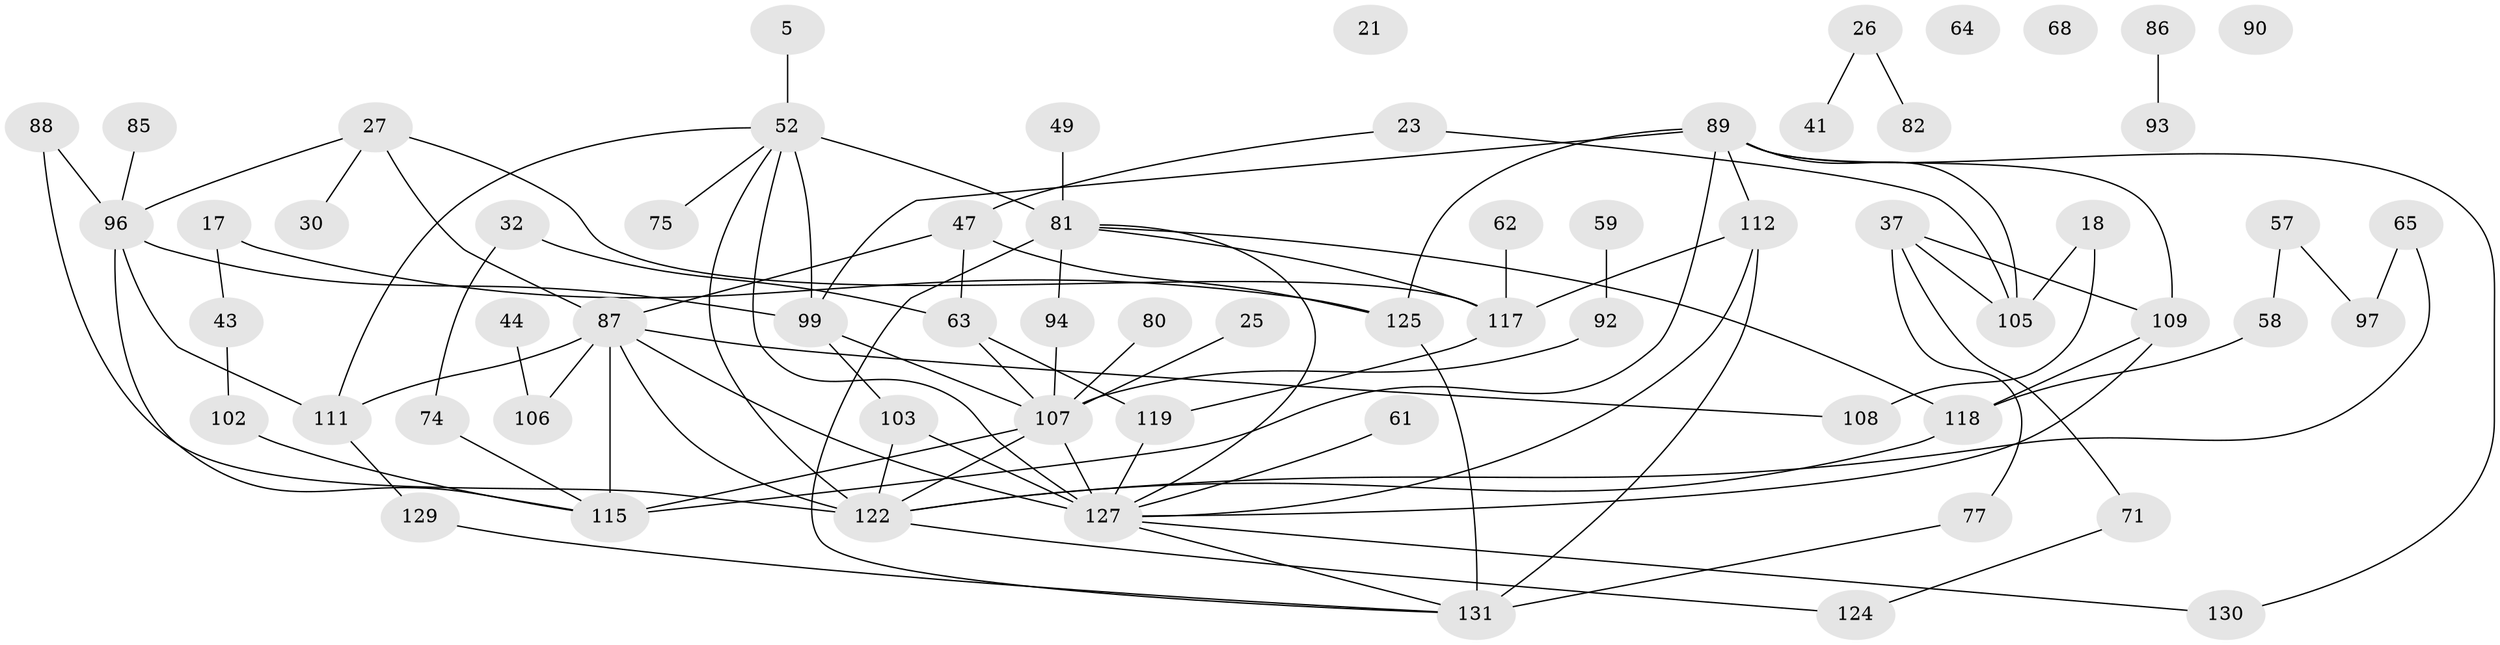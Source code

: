 // original degree distribution, {3: 0.21374045801526717, 4: 0.16030534351145037, 1: 0.183206106870229, 5: 0.07633587786259542, 2: 0.29770992366412213, 0: 0.030534351145038167, 7: 0.015267175572519083, 6: 0.022900763358778626}
// Generated by graph-tools (version 1.1) at 2025/39/03/09/25 04:39:34]
// undirected, 65 vertices, 95 edges
graph export_dot {
graph [start="1"]
  node [color=gray90,style=filled];
  5;
  17;
  18;
  21;
  23;
  25;
  26;
  27 [super="+16"];
  30;
  32;
  37 [super="+24"];
  41;
  43;
  44;
  47;
  49;
  52 [super="+1+11"];
  57;
  58;
  59;
  61;
  62;
  63 [super="+6"];
  64;
  65 [super="+38"];
  68;
  71;
  74;
  75;
  77;
  80;
  81 [super="+2"];
  82;
  85;
  86 [super="+10"];
  87 [super="+7+14+28"];
  88 [super="+36"];
  89 [super="+31+72"];
  90;
  92;
  93;
  94;
  96 [super="+46+84"];
  97;
  99 [super="+69"];
  102;
  103;
  105;
  106;
  107 [super="+35+8"];
  108;
  109 [super="+79"];
  111;
  112 [super="+67"];
  115 [super="+83+101"];
  117 [super="+73+78+110+114"];
  118 [super="+48+51"];
  119;
  122 [super="+3+40"];
  124;
  125;
  127 [super="+98+126+104"];
  129 [super="+56+66"];
  130 [super="+113"];
  131 [super="+12+60+128"];
  5 -- 52;
  17 -- 43;
  17 -- 125;
  18 -- 105;
  18 -- 108;
  23 -- 47;
  23 -- 105;
  25 -- 107;
  26 -- 41;
  26 -- 82;
  27 -- 30;
  27 -- 96;
  27 -- 87;
  27 -- 117;
  32 -- 74;
  32 -- 63;
  37 -- 77;
  37 -- 71;
  37 -- 105;
  37 -- 109 [weight=2];
  43 -- 102;
  44 -- 106;
  47 -- 63;
  47 -- 125;
  47 -- 87;
  49 -- 81;
  52 -- 81 [weight=2];
  52 -- 111;
  52 -- 122;
  52 -- 75;
  52 -- 99;
  52 -- 127;
  57 -- 58;
  57 -- 97;
  58 -- 118;
  59 -- 92;
  61 -- 127;
  62 -- 117;
  63 -- 119 [weight=2];
  63 -- 107;
  65 -- 122;
  65 -- 97;
  71 -- 124;
  74 -- 115;
  77 -- 131;
  80 -- 107;
  81 -- 94;
  81 -- 118;
  81 -- 131;
  81 -- 117;
  81 -- 127;
  85 -- 96;
  86 -- 93;
  87 -- 111;
  87 -- 127 [weight=4];
  87 -- 106;
  87 -- 108;
  87 -- 115 [weight=3];
  87 -- 122 [weight=2];
  88 -- 122 [weight=2];
  88 -- 96;
  89 -- 125;
  89 -- 112;
  89 -- 99;
  89 -- 115 [weight=2];
  89 -- 105;
  89 -- 109;
  89 -- 130;
  92 -- 107;
  94 -- 107;
  96 -- 115 [weight=3];
  96 -- 111;
  96 -- 99;
  99 -- 103;
  99 -- 107;
  102 -- 115;
  103 -- 122;
  103 -- 127;
  107 -- 127;
  107 -- 122;
  107 -- 115;
  109 -- 118;
  109 -- 127;
  111 -- 129;
  112 -- 131 [weight=2];
  112 -- 117 [weight=2];
  112 -- 127;
  117 -- 119;
  118 -- 122;
  119 -- 127;
  122 -- 124;
  125 -- 131;
  127 -- 130;
  127 -- 131;
  129 -- 131;
}
